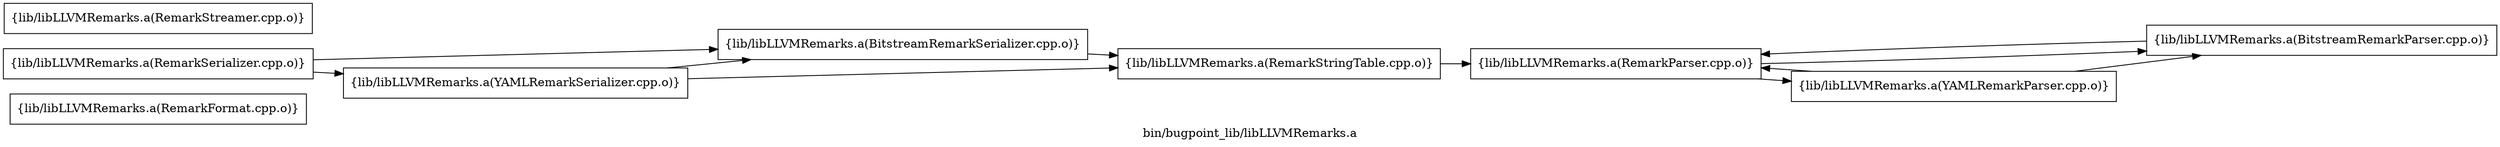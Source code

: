 digraph "bin/bugpoint_lib/libLLVMRemarks.a" {
	label="bin/bugpoint_lib/libLLVMRemarks.a";
	rankdir=LR;

	Node0x5646d488c2f8 [shape=record,shape=box,group=0,label="{lib/libLLVMRemarks.a(RemarkFormat.cpp.o)}"];
	Node0x5646d488bfd8 [shape=record,shape=box,group=0,label="{lib/libLLVMRemarks.a(RemarkSerializer.cpp.o)}"];
	Node0x5646d488bfd8 -> Node0x5646d488c758;
	Node0x5646d488bfd8 -> Node0x5646d4889e68;
	Node0x5646d488dab8 [shape=record,shape=box,group=0,label="{lib/libLLVMRemarks.a(RemarkStreamer.cpp.o)}"];
	Node0x5646d488c758 [shape=record,shape=box,group=0,label="{lib/libLLVMRemarks.a(BitstreamRemarkSerializer.cpp.o)}"];
	Node0x5646d488c758 -> Node0x5646d488e0a8;
	Node0x5646d4889e68 [shape=record,shape=box,group=0,label="{lib/libLLVMRemarks.a(YAMLRemarkSerializer.cpp.o)}"];
	Node0x5646d4889e68 -> Node0x5646d488c758;
	Node0x5646d4889e68 -> Node0x5646d488e0a8;
	Node0x5646d488e0a8 [shape=record,shape=box,group=0,label="{lib/libLLVMRemarks.a(RemarkStringTable.cpp.o)}"];
	Node0x5646d488e0a8 -> Node0x5646d488dd88;
	Node0x5646d488dd88 [shape=record,shape=box,group=0,label="{lib/libLLVMRemarks.a(RemarkParser.cpp.o)}"];
	Node0x5646d488dd88 -> Node0x5646d4888f68;
	Node0x5646d488dd88 -> Node0x5646d4889698;
	Node0x5646d4888f68 [shape=record,shape=box,group=0,label="{lib/libLLVMRemarks.a(BitstreamRemarkParser.cpp.o)}"];
	Node0x5646d4888f68 -> Node0x5646d488dd88;
	Node0x5646d4889698 [shape=record,shape=box,group=0,label="{lib/libLLVMRemarks.a(YAMLRemarkParser.cpp.o)}"];
	Node0x5646d4889698 -> Node0x5646d488dd88;
	Node0x5646d4889698 -> Node0x5646d4888f68;
}
